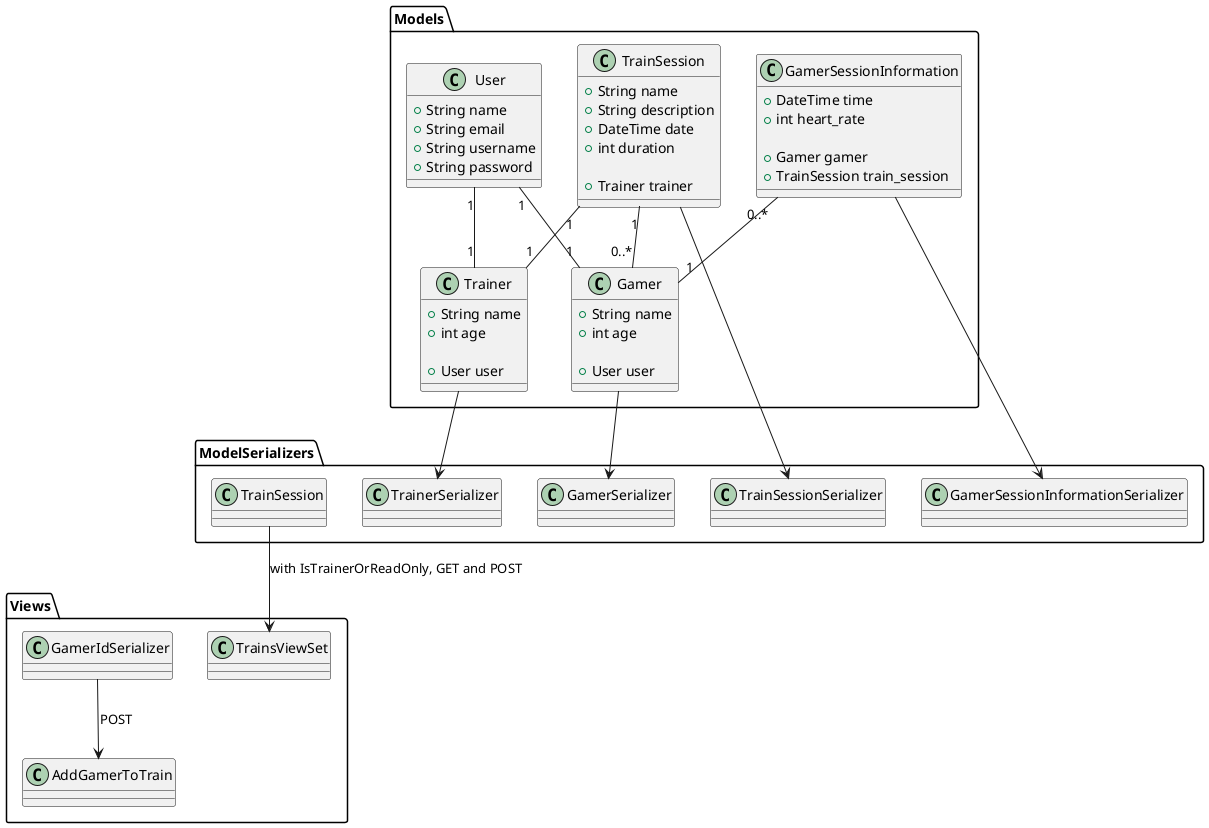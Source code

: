 @startuml
   
package Models {
    class User {
        + String name 
        + String email 
        + String username 
        + String password
    }

    class Gamer {
        + String name 
        + int age

        + User user
    }

    class Trainer {
        + String name 
        + int age

        + User user
    }

    User "1" -- "1" Gamer
    User "1" -- "1" Trainer

    class TrainSession {
        + String name
        + String description
        + DateTime date
        + int duration 
        
        + Trainer trainer
    }

    TrainSession "1" -- "0..*" Gamer
    TrainSession "1" -- "1" Trainer

    class GamerSessionInformation {
        + DateTime time
        + int heart_rate

        + Gamer gamer
        + TrainSession train_session
    }


    GamerSessionInformation "0..*" -- "1" Gamer
}

package ModelSerializers {}

Gamer --> ModelSerializers.GamerSerializer
Trainer --> ModelSerializers.TrainerSerializer
TrainSession --> ModelSerializers.TrainSessionSerializer
GamerSessionInformation --> ModelSerializers.GamerSessionInformationSerializer


package Views {
  ModelSerializers.TrainSession --> TrainsViewSet : with IsTrainerOrReadOnly, GET and POST
   GamerIdSerializer --> AddGamerToTrain : POST 

}



@enduml
